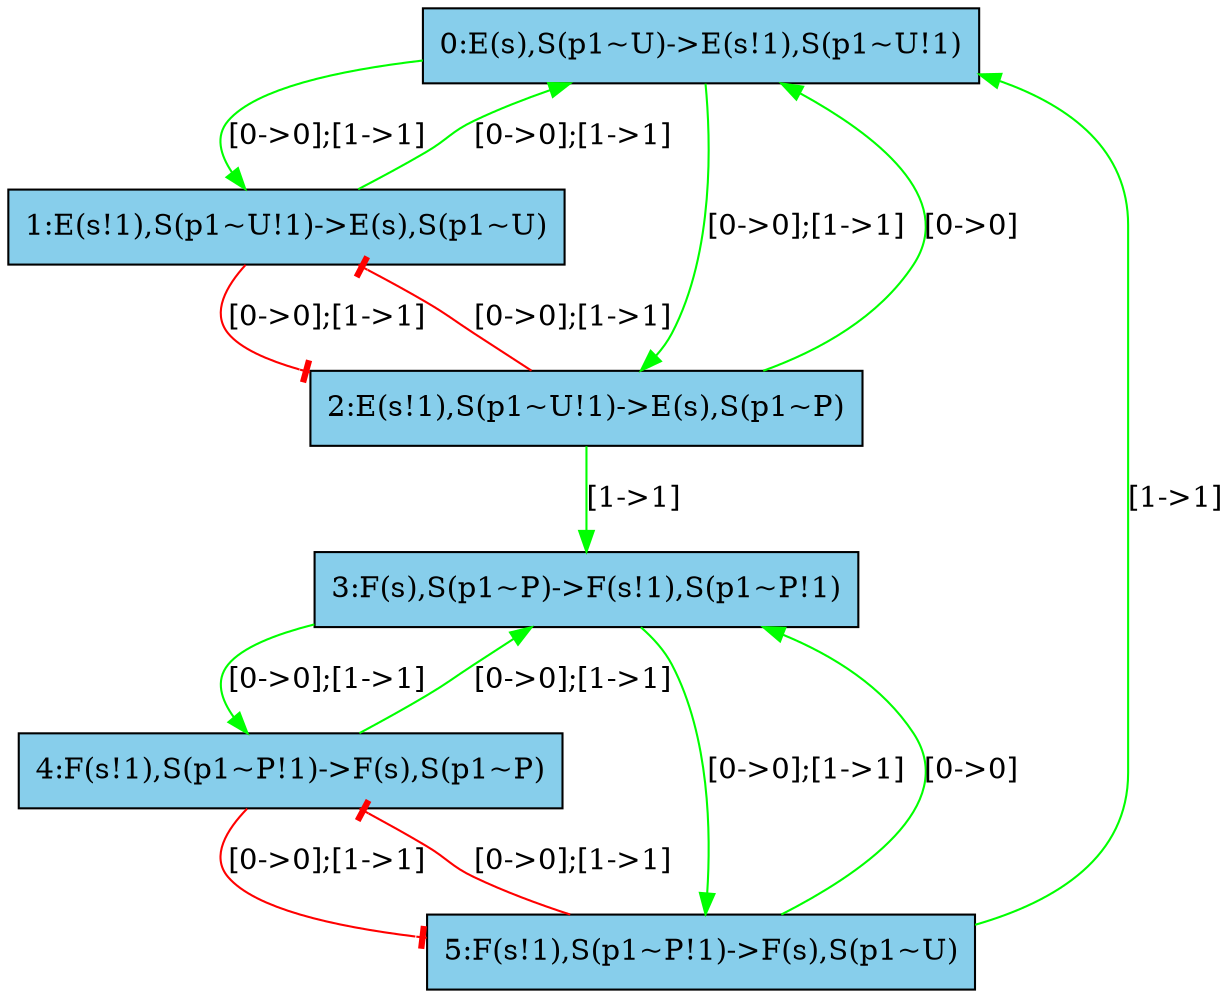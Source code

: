 #This file has been computed by KaSa: a Static Analyzer for Kappa (Kappa Static Analyzer (DomainBased-3009-gd10ca0e-dirty))
#Download sources/binaries at https://github.com/Kappa-Dev/KaSim
#
#Analysis launched at 2017/04/25 16:59:16 (GMT+2) on wf173.di.ens.fr
#Command line is: KaSa e1.ka --compute-symmetries
#
#This file contains the description of the influence map in dot.
#Please use graphviz (http://www.graphviz.org) or OmniGraffle to export it to a PDF
#
digraph G{
"0:E(s),S(p1~U)->E(s!1),S(p1~U!1)" [shape="box" fillcolor="#87ceeb" style=filled];
"1:E(s!1),S(p1~U!1)->E(s),S(p1~U)" [shape="box" fillcolor="#87ceeb" style=filled];
"2:E(s!1),S(p1~U!1)->E(s),S(p1~P)" [shape="box" fillcolor="#87ceeb" style=filled];
"3:F(s),S(p1~P)->F(s!1),S(p1~P!1)" [shape="box" fillcolor="#87ceeb" style=filled];
"4:F(s!1),S(p1~P!1)->F(s),S(p1~P)" [shape="box" fillcolor="#87ceeb" style=filled];
"5:F(s!1),S(p1~P!1)->F(s),S(p1~U)" [shape="box" fillcolor="#87ceeb" style=filled];
"0:E(s),S(p1~U)->E(s!1),S(p1~U!1)" -> "1:E(s!1),S(p1~U!1)->E(s),S(p1~U)" [label="[0->0];[1->1]" color="green"];
"0:E(s),S(p1~U)->E(s!1),S(p1~U!1)" -> "2:E(s!1),S(p1~U!1)->E(s),S(p1~P)" [label="[0->0];[1->1]" color="green"];
"1:E(s!1),S(p1~U!1)->E(s),S(p1~U)" -> "0:E(s),S(p1~U)->E(s!1),S(p1~U!1)" [label="[0->0];[1->1]" color="green"];
"2:E(s!1),S(p1~U!1)->E(s),S(p1~P)" -> "0:E(s),S(p1~U)->E(s!1),S(p1~U!1)" [label="[0->0]" color="green"];
"2:E(s!1),S(p1~U!1)->E(s),S(p1~P)" -> "3:F(s),S(p1~P)->F(s!1),S(p1~P!1)" [label="[1->1]" color="green"];
"3:F(s),S(p1~P)->F(s!1),S(p1~P!1)" -> "4:F(s!1),S(p1~P!1)->F(s),S(p1~P)" [label="[0->0];[1->1]" color="green"];
"3:F(s),S(p1~P)->F(s!1),S(p1~P!1)" -> "5:F(s!1),S(p1~P!1)->F(s),S(p1~U)" [label="[0->0];[1->1]" color="green"];
"4:F(s!1),S(p1~P!1)->F(s),S(p1~P)" -> "3:F(s),S(p1~P)->F(s!1),S(p1~P!1)" [label="[0->0];[1->1]" color="green"];
"5:F(s!1),S(p1~P!1)->F(s),S(p1~U)" -> "0:E(s),S(p1~U)->E(s!1),S(p1~U!1)" [label="[1->1]" color="green"];
"5:F(s!1),S(p1~P!1)->F(s),S(p1~U)" -> "3:F(s),S(p1~P)->F(s!1),S(p1~P!1)" [label="[0->0]" color="green"];
"1:E(s!1),S(p1~U!1)->E(s),S(p1~U)" -> "2:E(s!1),S(p1~U!1)->E(s),S(p1~P)" [label="[0->0];[1->1]" color="red" arrowhead="tee"];
"2:E(s!1),S(p1~U!1)->E(s),S(p1~P)" -> "1:E(s!1),S(p1~U!1)->E(s),S(p1~U)" [label="[0->0];[1->1]" color="red" arrowhead="tee"];
"4:F(s!1),S(p1~P!1)->F(s),S(p1~P)" -> "5:F(s!1),S(p1~P!1)->F(s),S(p1~U)" [label="[0->0];[1->1]" color="red" arrowhead="tee"];
"5:F(s!1),S(p1~P!1)->F(s),S(p1~U)" -> "4:F(s!1),S(p1~P!1)->F(s),S(p1~P)" [label="[0->0];[1->1]" color="red" arrowhead="tee"];
}

